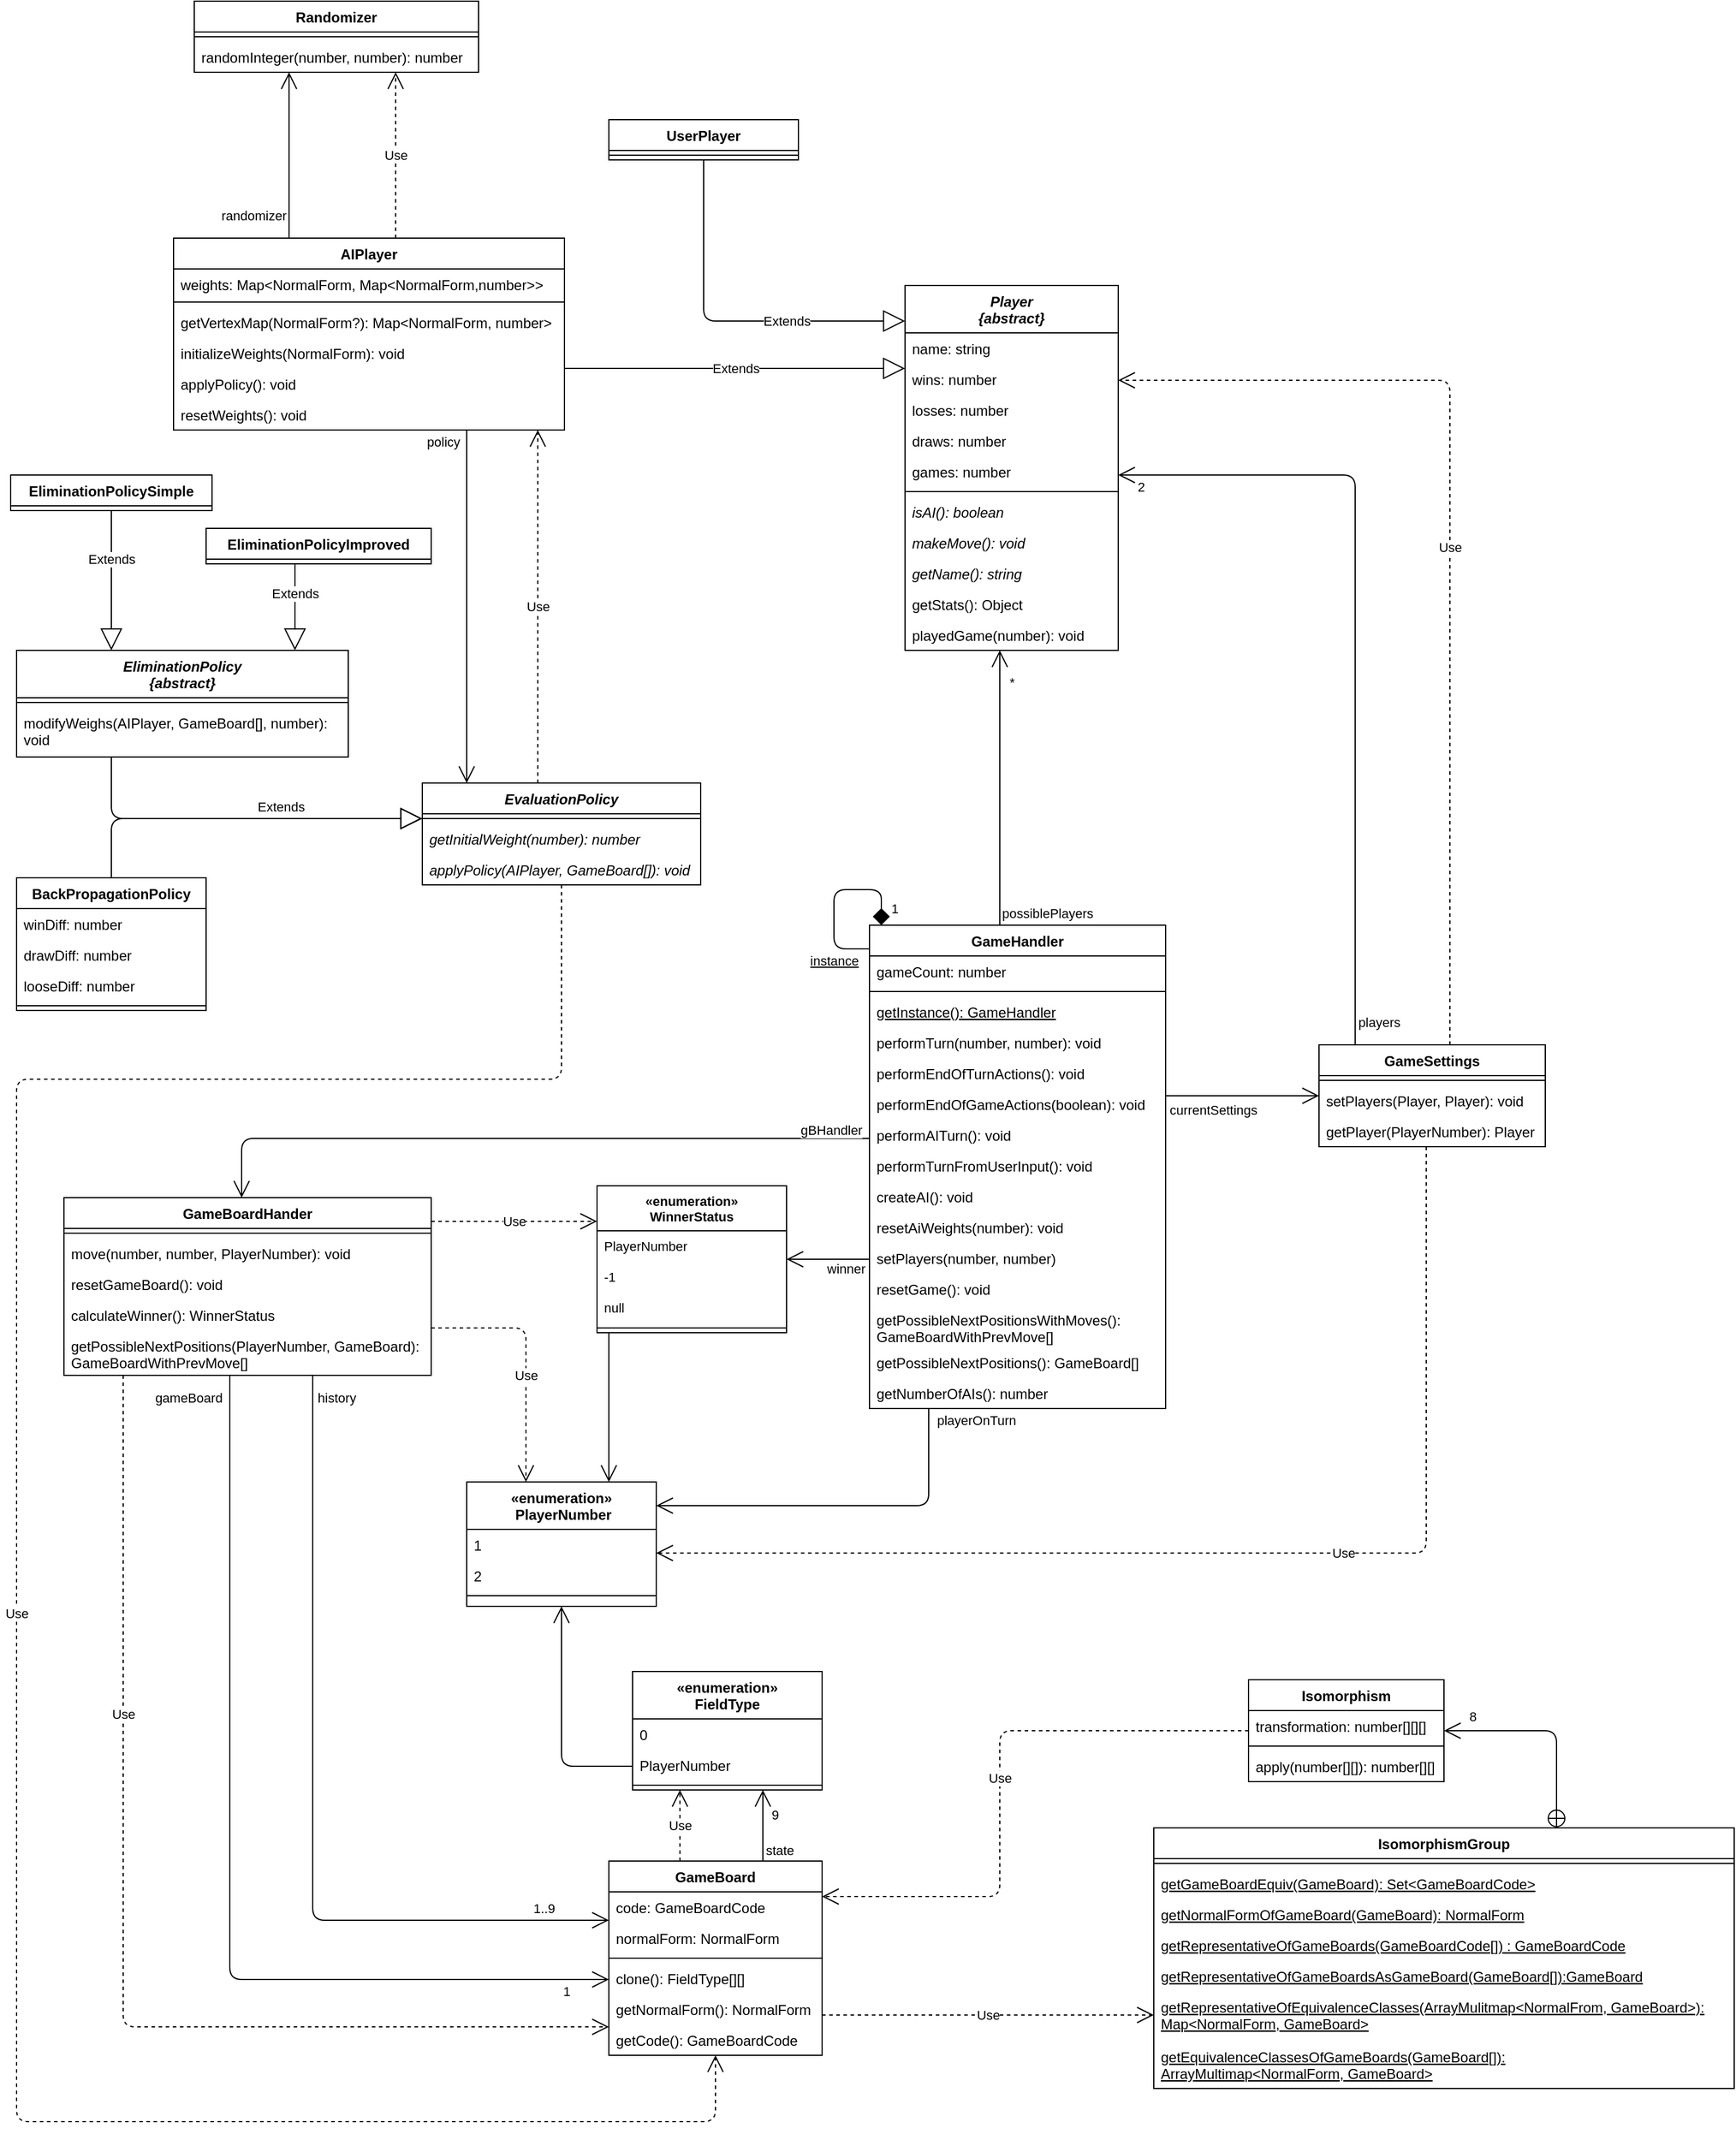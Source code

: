 <mxfile>
    <diagram id="LtpKRm_itNa-HTUQHWI9" name="Page-1">
        <mxGraphModel dx="2879" dy="13" grid="1" gridSize="10" guides="1" tooltips="1" connect="1" arrows="1" fold="1" page="1" pageScale="1" pageWidth="850" pageHeight="1100" math="0" shadow="0">
            <root>
                <mxCell id="0"/>
                <mxCell id="1" parent="0"/>
                <mxCell id="2" value="GameHandler" style="swimlane;fontStyle=1;align=center;verticalAlign=top;childLayout=stackLayout;horizontal=1;startSize=26;horizontalStack=0;resizeParent=1;resizeParentMax=0;resizeLast=0;collapsible=1;marginBottom=0;labelBackgroundColor=default;fillStyle=auto;" parent="1" vertex="1">
                    <mxGeometry x="-110" y="1970" width="250" height="408" as="geometry"/>
                </mxCell>
                <mxCell id="13" value="gameCount: number" style="text;strokeColor=none;fillColor=none;align=left;verticalAlign=top;spacingLeft=4;spacingRight=4;overflow=hidden;rotatable=0;points=[[0,0.5],[1,0.5]];portConstraint=eastwest;" parent="2" vertex="1">
                    <mxGeometry y="26" width="250" height="26" as="geometry"/>
                </mxCell>
                <mxCell id="3" value="" style="line;strokeWidth=1;fillColor=none;align=left;verticalAlign=middle;spacingTop=-1;spacingLeft=3;spacingRight=3;rotatable=0;labelPosition=right;points=[];portConstraint=eastwest;strokeColor=inherit;" parent="2" vertex="1">
                    <mxGeometry y="52" width="250" height="8" as="geometry"/>
                </mxCell>
                <mxCell id="4" value="getInstance(): GameHandler" style="text;strokeColor=none;fillColor=none;align=left;verticalAlign=top;spacingLeft=4;spacingRight=4;overflow=hidden;rotatable=0;points=[[0,0.5],[1,0.5]];portConstraint=eastwest;fontStyle=4" parent="2" vertex="1">
                    <mxGeometry y="60" width="250" height="26" as="geometry"/>
                </mxCell>
                <mxCell id="14" value="performTurn(number, number): void" style="text;strokeColor=none;fillColor=none;align=left;verticalAlign=top;spacingLeft=4;spacingRight=4;overflow=hidden;rotatable=0;points=[[0,0.5],[1,0.5]];portConstraint=eastwest;" parent="2" vertex="1">
                    <mxGeometry y="86" width="250" height="26" as="geometry"/>
                </mxCell>
                <mxCell id="15" value="performEndOfTurnActions(): void" style="text;strokeColor=none;fillColor=none;align=left;verticalAlign=top;spacingLeft=4;spacingRight=4;overflow=hidden;rotatable=0;points=[[0,0.5],[1,0.5]];portConstraint=eastwest;" parent="2" vertex="1">
                    <mxGeometry y="112" width="250" height="26" as="geometry"/>
                </mxCell>
                <mxCell id="16" value="performEndOfGameActions(boolean): void" style="text;strokeColor=none;fillColor=none;align=left;verticalAlign=top;spacingLeft=4;spacingRight=4;overflow=hidden;rotatable=0;points=[[0,0.5],[1,0.5]];portConstraint=eastwest;" parent="2" vertex="1">
                    <mxGeometry y="138" width="250" height="26" as="geometry"/>
                </mxCell>
                <mxCell id="5" value="performAITurn(): void" style="text;strokeColor=none;fillColor=none;align=left;verticalAlign=top;spacingLeft=4;spacingRight=4;overflow=hidden;rotatable=0;points=[[0,0.5],[1,0.5]];portConstraint=eastwest;" parent="2" vertex="1">
                    <mxGeometry y="164" width="250" height="26" as="geometry"/>
                </mxCell>
                <mxCell id="6" value="performTurnFromUserInput(): void" style="text;strokeColor=none;fillColor=none;align=left;verticalAlign=top;spacingLeft=4;spacingRight=4;overflow=hidden;rotatable=0;points=[[0,0.5],[1,0.5]];portConstraint=eastwest;" parent="2" vertex="1">
                    <mxGeometry y="190" width="250" height="26" as="geometry"/>
                </mxCell>
                <mxCell id="8" value="createAI(): void" style="text;strokeColor=none;fillColor=none;align=left;verticalAlign=top;spacingLeft=4;spacingRight=4;overflow=hidden;rotatable=0;points=[[0,0.5],[1,0.5]];portConstraint=eastwest;" parent="2" vertex="1">
                    <mxGeometry y="216" width="250" height="26" as="geometry"/>
                </mxCell>
                <mxCell id="17" value="resetAiWeights(number): void" style="text;strokeColor=none;fillColor=none;align=left;verticalAlign=top;spacingLeft=4;spacingRight=4;overflow=hidden;rotatable=0;points=[[0,0.5],[1,0.5]];portConstraint=eastwest;" parent="2" vertex="1">
                    <mxGeometry y="242" width="250" height="26" as="geometry"/>
                </mxCell>
                <mxCell id="18" value="setPlayers(number, number)" style="text;strokeColor=none;fillColor=none;align=left;verticalAlign=top;spacingLeft=4;spacingRight=4;overflow=hidden;rotatable=0;points=[[0,0.5],[1,0.5]];portConstraint=eastwest;" parent="2" vertex="1">
                    <mxGeometry y="268" width="250" height="26" as="geometry"/>
                </mxCell>
                <mxCell id="7" value="resetGame(): void" style="text;strokeColor=none;fillColor=none;align=left;verticalAlign=top;spacingLeft=4;spacingRight=4;overflow=hidden;rotatable=0;points=[[0,0.5],[1,0.5]];portConstraint=eastwest;" parent="2" vertex="1">
                    <mxGeometry y="294" width="250" height="26" as="geometry"/>
                </mxCell>
                <mxCell id="9" value="getPossibleNextPositionsWithMoves(): &#10;GameBoardWithPrevMove[]" style="text;strokeColor=none;fillColor=none;align=left;verticalAlign=top;spacingLeft=4;spacingRight=4;overflow=hidden;rotatable=0;points=[[0,0.5],[1,0.5]];portConstraint=eastwest;" parent="2" vertex="1">
                    <mxGeometry y="320" width="250" height="36" as="geometry"/>
                </mxCell>
                <mxCell id="10" value="getPossibleNextPositions(): GameBoard[]" style="text;strokeColor=none;fillColor=none;align=left;verticalAlign=top;spacingLeft=4;spacingRight=4;overflow=hidden;rotatable=0;points=[[0,0.5],[1,0.5]];portConstraint=eastwest;" parent="2" vertex="1">
                    <mxGeometry y="356" width="250" height="26" as="geometry"/>
                </mxCell>
                <mxCell id="19" value="getNumberOfAIs(): number" style="text;strokeColor=none;fillColor=none;align=left;verticalAlign=top;spacingLeft=4;spacingRight=4;overflow=hidden;rotatable=0;points=[[0,0.5],[1,0.5]];portConstraint=eastwest;" parent="2" vertex="1">
                    <mxGeometry y="382" width="250" height="26" as="geometry"/>
                </mxCell>
                <mxCell id="11" value="&lt;font style=&quot;font-size: 11px;&quot;&gt;&lt;u&gt;instance&lt;/u&gt;&lt;/font&gt;" style="endArrow=diamond;endFill=1;endSize=12;html=1;fontSize=12;elbow=vertical;edgeStyle=orthogonalEdgeStyle;" parent="1" source="2" target="2" edge="1">
                    <mxGeometry x="-0.6" y="-10" width="160" relative="1" as="geometry">
                        <mxPoint x="390" y="1860" as="sourcePoint"/>
                        <mxPoint x="400" y="1846" as="targetPoint"/>
                        <Array as="points">
                            <mxPoint x="-140" y="1990"/>
                            <mxPoint x="-140" y="1940"/>
                            <mxPoint x="-100" y="1940"/>
                        </Array>
                        <mxPoint x="-10" y="10" as="offset"/>
                    </mxGeometry>
                </mxCell>
                <mxCell id="12" value="1" style="edgeLabel;html=1;align=center;verticalAlign=middle;resizable=0;points=[];fontSize=11;" parent="11" vertex="1" connectable="0">
                    <mxGeometry x="0.497" y="-1" relative="1" as="geometry">
                        <mxPoint x="18" y="15" as="offset"/>
                    </mxGeometry>
                </mxCell>
                <mxCell id="27" value="gBHandler" style="endArrow=open;endFill=0;html=1;edgeStyle=elbowEdgeStyle;align=left;verticalAlign=top;strokeWidth=1;endSize=12;" parent="1" source="2" target="33" edge="1">
                    <mxGeometry x="-0.793" y="-20" relative="1" as="geometry">
                        <mxPoint x="-70" y="2440" as="sourcePoint"/>
                        <mxPoint x="-220" y="2530" as="targetPoint"/>
                        <Array as="points">
                            <mxPoint x="-640" y="2150"/>
                            <mxPoint x="-700" y="2150"/>
                            <mxPoint x="-700" y="2120"/>
                            <mxPoint x="-300" y="2130"/>
                        </Array>
                        <mxPoint as="offset"/>
                    </mxGeometry>
                </mxCell>
                <mxCell id="33" value="GameBoardHander" style="swimlane;fontStyle=1;align=center;verticalAlign=top;childLayout=stackLayout;horizontal=1;startSize=26;horizontalStack=0;resizeParent=1;resizeParentMax=0;resizeLast=0;collapsible=1;marginBottom=0;" parent="1" vertex="1">
                    <mxGeometry x="-790" y="2200" width="310" height="150" as="geometry"/>
                </mxCell>
                <mxCell id="35" value="" style="line;strokeWidth=1;fillColor=none;align=left;verticalAlign=middle;spacingTop=-1;spacingLeft=3;spacingRight=3;rotatable=0;labelPosition=right;points=[];portConstraint=eastwest;strokeColor=inherit;" parent="33" vertex="1">
                    <mxGeometry y="26" width="310" height="8" as="geometry"/>
                </mxCell>
                <mxCell id="34" value="move(number, number, PlayerNumber): void" style="text;strokeColor=none;fillColor=none;align=left;verticalAlign=top;spacingLeft=4;spacingRight=4;overflow=hidden;rotatable=0;points=[[0,0.5],[1,0.5]];portConstraint=eastwest;" parent="33" vertex="1">
                    <mxGeometry y="34" width="310" height="26" as="geometry"/>
                </mxCell>
                <mxCell id="36" value="resetGameBoard(): void" style="text;strokeColor=none;fillColor=none;align=left;verticalAlign=top;spacingLeft=4;spacingRight=4;overflow=hidden;rotatable=0;points=[[0,0.5],[1,0.5]];portConstraint=eastwest;" parent="33" vertex="1">
                    <mxGeometry y="60" width="310" height="26" as="geometry"/>
                </mxCell>
                <mxCell id="37" value="calculateWinner(): WinnerStatus" style="text;strokeColor=none;fillColor=none;align=left;verticalAlign=top;spacingLeft=4;spacingRight=4;overflow=hidden;rotatable=0;points=[[0,0.5],[1,0.5]];portConstraint=eastwest;" parent="33" vertex="1">
                    <mxGeometry y="86" width="310" height="26" as="geometry"/>
                </mxCell>
                <mxCell id="38" value="getPossibleNextPositions(PlayerNumber, GameBoard): &#10;GameBoardWithPrevMove[]" style="text;strokeColor=none;fillColor=none;align=left;verticalAlign=top;spacingLeft=4;spacingRight=4;overflow=hidden;rotatable=0;points=[[0,0.5],[1,0.5]];portConstraint=eastwest;" parent="33" vertex="1">
                    <mxGeometry y="112" width="310" height="38" as="geometry"/>
                </mxCell>
                <mxCell id="48" value="" style="endArrow=open;endFill=1;endSize=12;html=1;strokeWidth=1;edgeStyle=orthogonalEdgeStyle;" parent="1" source="33" target="55" edge="1">
                    <mxGeometry width="160" relative="1" as="geometry">
                        <mxPoint x="-420" y="2440" as="sourcePoint"/>
                        <mxPoint x="-250" y="2550" as="targetPoint"/>
                        <Array as="points">
                            <mxPoint x="-580" y="2810"/>
                        </Array>
                    </mxGeometry>
                </mxCell>
                <mxCell id="50" value="history" style="edgeLabel;html=1;align=center;verticalAlign=middle;resizable=0;points=[];" parent="48" vertex="1" connectable="0">
                    <mxGeometry x="-0.611" y="4" relative="1" as="geometry">
                        <mxPoint x="16" y="-119" as="offset"/>
                    </mxGeometry>
                </mxCell>
                <mxCell id="51" value="1..9" style="edgeLabel;html=1;align=center;verticalAlign=middle;resizable=0;points=[];" parent="48" vertex="1" connectable="0">
                    <mxGeometry x="0.547" y="1" relative="1" as="geometry">
                        <mxPoint x="106" y="-9" as="offset"/>
                    </mxGeometry>
                </mxCell>
                <mxCell id="49" value="" style="endArrow=open;endFill=1;endSize=12;html=1;strokeWidth=1;edgeStyle=orthogonalEdgeStyle;" parent="1" source="33" target="55" edge="1">
                    <mxGeometry width="160" relative="1" as="geometry">
                        <mxPoint x="-420" y="2440" as="sourcePoint"/>
                        <mxPoint x="-250" y="2597" as="targetPoint"/>
                        <Array as="points">
                            <mxPoint x="-650" y="2860"/>
                        </Array>
                    </mxGeometry>
                </mxCell>
                <mxCell id="52" value="gameBoard" style="edgeLabel;html=1;align=center;verticalAlign=middle;resizable=0;points=[];" parent="49" vertex="1" connectable="0">
                    <mxGeometry x="-0.838" relative="1" as="geometry">
                        <mxPoint x="-35" y="-48" as="offset"/>
                    </mxGeometry>
                </mxCell>
                <mxCell id="53" value="1" style="edgeLabel;html=1;align=center;verticalAlign=middle;resizable=0;points=[];" parent="49" vertex="1" connectable="0">
                    <mxGeometry x="0.704" y="2" relative="1" as="geometry">
                        <mxPoint x="87" y="12" as="offset"/>
                    </mxGeometry>
                </mxCell>
                <mxCell id="54" value="Use" style="endArrow=open;endSize=12;dashed=1;html=1;strokeWidth=1;edgeStyle=orthogonalEdgeStyle;" parent="1" source="33" target="55" edge="1">
                    <mxGeometry x="-0.404" width="160" relative="1" as="geometry">
                        <mxPoint x="-420" y="2440" as="sourcePoint"/>
                        <mxPoint x="-250" y="2650" as="targetPoint"/>
                        <Array as="points">
                            <mxPoint x="-740" y="2900"/>
                        </Array>
                        <mxPoint as="offset"/>
                    </mxGeometry>
                </mxCell>
                <mxCell id="55" value="GameBoard" style="swimlane;fontStyle=1;align=center;verticalAlign=top;childLayout=stackLayout;horizontal=1;startSize=26;horizontalStack=0;resizeParent=1;resizeParentMax=0;resizeLast=0;collapsible=1;marginBottom=0;" parent="1" vertex="1">
                    <mxGeometry x="-330" y="2760" width="180" height="164" as="geometry"/>
                </mxCell>
                <mxCell id="56" value="code: GameBoardCode" style="text;strokeColor=none;fillColor=none;align=left;verticalAlign=top;spacingLeft=4;spacingRight=4;overflow=hidden;rotatable=0;points=[[0,0.5],[1,0.5]];portConstraint=eastwest;" parent="55" vertex="1">
                    <mxGeometry y="26" width="180" height="26" as="geometry"/>
                </mxCell>
                <mxCell id="59" value="normalForm: NormalForm" style="text;strokeColor=none;fillColor=none;align=left;verticalAlign=top;spacingLeft=4;spacingRight=4;overflow=hidden;rotatable=0;points=[[0,0.5],[1,0.5]];portConstraint=eastwest;" parent="55" vertex="1">
                    <mxGeometry y="52" width="180" height="26" as="geometry"/>
                </mxCell>
                <mxCell id="57" value="" style="line;strokeWidth=1;fillColor=none;align=left;verticalAlign=middle;spacingTop=-1;spacingLeft=3;spacingRight=3;rotatable=0;labelPosition=right;points=[];portConstraint=eastwest;strokeColor=inherit;" parent="55" vertex="1">
                    <mxGeometry y="78" width="180" height="8" as="geometry"/>
                </mxCell>
                <mxCell id="58" value="clone(): FieldType[][]" style="text;strokeColor=none;fillColor=none;align=left;verticalAlign=top;spacingLeft=4;spacingRight=4;overflow=hidden;rotatable=0;points=[[0,0.5],[1,0.5]];portConstraint=eastwest;" parent="55" vertex="1">
                    <mxGeometry y="86" width="180" height="26" as="geometry"/>
                </mxCell>
                <mxCell id="60" value="getNormalForm(): NormalForm" style="text;strokeColor=none;fillColor=none;align=left;verticalAlign=top;spacingLeft=4;spacingRight=4;overflow=hidden;rotatable=0;points=[[0,0.5],[1,0.5]];portConstraint=eastwest;" parent="55" vertex="1">
                    <mxGeometry y="112" width="180" height="26" as="geometry"/>
                </mxCell>
                <mxCell id="61" value="getCode(): GameBoardCode" style="text;strokeColor=none;fillColor=none;align=left;verticalAlign=top;spacingLeft=4;spacingRight=4;overflow=hidden;rotatable=0;points=[[0,0.5],[1,0.5]];portConstraint=eastwest;" parent="55" vertex="1">
                    <mxGeometry y="138" width="180" height="26" as="geometry"/>
                </mxCell>
                <mxCell id="62" value="«enumeration»&#10;FieldType" style="swimlane;fontStyle=1;align=center;verticalAlign=top;childLayout=stackLayout;horizontal=1;startSize=40;horizontalStack=0;resizeParent=1;resizeParentMax=0;resizeLast=0;collapsible=1;marginBottom=0;rounded=0;" vertex="1" parent="1">
                    <mxGeometry x="-310" y="2600" width="160" height="100" as="geometry"/>
                </mxCell>
                <mxCell id="63" value="0" style="text;strokeColor=none;fillColor=none;align=left;verticalAlign=top;spacingLeft=4;spacingRight=4;overflow=hidden;rotatable=0;points=[[0,0.5],[1,0.5]];portConstraint=eastwest;rounded=0;" vertex="1" parent="62">
                    <mxGeometry y="40" width="160" height="26" as="geometry"/>
                </mxCell>
                <mxCell id="64" value="PlayerNumber" style="text;strokeColor=none;fillColor=none;align=left;verticalAlign=top;spacingLeft=4;spacingRight=4;overflow=hidden;rotatable=0;points=[[0,0.5],[1,0.5]];portConstraint=eastwest;rounded=0;" vertex="1" parent="62">
                    <mxGeometry y="66" width="160" height="26" as="geometry"/>
                </mxCell>
                <mxCell id="65" value="" style="line;strokeWidth=1;fillColor=none;align=left;verticalAlign=middle;spacingTop=-1;spacingLeft=3;spacingRight=3;rotatable=0;labelPosition=right;points=[];portConstraint=eastwest;strokeColor=inherit;rounded=0;" vertex="1" parent="62">
                    <mxGeometry y="92" width="160" height="8" as="geometry"/>
                </mxCell>
                <mxCell id="66" value="" style="endArrow=open;endFill=1;endSize=12;html=1;edgeStyle=orthogonalEdgeStyle;" edge="1" parent="1" source="55" target="62">
                    <mxGeometry width="160" relative="1" as="geometry">
                        <mxPoint x="130" y="2510" as="sourcePoint"/>
                        <mxPoint x="290" y="2510" as="targetPoint"/>
                        <Array as="points">
                            <mxPoint x="-200" y="2730"/>
                            <mxPoint x="-200" y="2730"/>
                        </Array>
                    </mxGeometry>
                </mxCell>
                <mxCell id="67" value="state" style="edgeLabel;html=1;align=center;verticalAlign=middle;resizable=0;points=[];" vertex="1" connectable="0" parent="66">
                    <mxGeometry x="-0.762" y="4" relative="1" as="geometry">
                        <mxPoint x="18" y="-2" as="offset"/>
                    </mxGeometry>
                </mxCell>
                <mxCell id="68" value="9" style="edgeLabel;html=1;align=center;verticalAlign=middle;resizable=0;points=[];" vertex="1" connectable="0" parent="66">
                    <mxGeometry x="0.588" y="2" relative="1" as="geometry">
                        <mxPoint x="12" y="8" as="offset"/>
                    </mxGeometry>
                </mxCell>
                <mxCell id="69" value="Use" style="endArrow=open;endSize=12;dashed=1;html=1;edgeStyle=orthogonalEdgeStyle;" edge="1" parent="1" source="55" target="62">
                    <mxGeometry width="160" relative="1" as="geometry">
                        <mxPoint x="10" y="2540" as="sourcePoint"/>
                        <mxPoint x="170" y="2540" as="targetPoint"/>
                        <Array as="points">
                            <mxPoint x="-270" y="2730"/>
                            <mxPoint x="-270" y="2730"/>
                        </Array>
                    </mxGeometry>
                </mxCell>
                <mxCell id="70" value="«enumeration»&#10; PlayerNumber" style="swimlane;fontStyle=1;align=center;verticalAlign=top;childLayout=stackLayout;horizontal=1;startSize=40;horizontalStack=0;resizeParent=1;resizeLast=0;collapsible=1;marginBottom=0;rounded=0;shadow=0;strokeWidth=1;" vertex="1" parent="1">
                    <mxGeometry x="-450" y="2440" width="160" height="105" as="geometry">
                        <mxRectangle x="120" y="360" width="160" height="26" as="alternateBounds"/>
                    </mxGeometry>
                </mxCell>
                <mxCell id="71" value="1" style="text;align=left;verticalAlign=top;spacingLeft=4;spacingRight=4;overflow=hidden;rotatable=0;points=[[0,0.5],[1,0.5]];portConstraint=eastwest;rounded=0;" vertex="1" parent="70">
                    <mxGeometry y="40" width="160" height="26" as="geometry"/>
                </mxCell>
                <mxCell id="72" value="2" style="text;align=left;verticalAlign=top;spacingLeft=4;spacingRight=4;overflow=hidden;rotatable=0;points=[[0,0.5],[1,0.5]];portConstraint=eastwest;rounded=0;shadow=0;html=0;" vertex="1" parent="70">
                    <mxGeometry y="66" width="160" height="26" as="geometry"/>
                </mxCell>
                <mxCell id="73" value="" style="line;html=1;strokeWidth=1;align=left;verticalAlign=middle;spacingTop=-1;spacingLeft=3;spacingRight=3;rotatable=0;labelPosition=right;points=[];portConstraint=eastwest;rounded=0;" vertex="1" parent="70">
                    <mxGeometry y="92" width="160" height="8" as="geometry"/>
                </mxCell>
                <mxCell id="74" value="" style="endArrow=open;endFill=1;endSize=12;html=1;edgeStyle=orthogonalEdgeStyle;" edge="1" parent="1" source="62" target="70">
                    <mxGeometry width="160" relative="1" as="geometry">
                        <mxPoint x="-60" y="2550" as="sourcePoint"/>
                        <mxPoint x="100" y="2550" as="targetPoint"/>
                        <Array as="points">
                            <mxPoint x="-370" y="2680"/>
                        </Array>
                    </mxGeometry>
                </mxCell>
                <mxCell id="75" value="«enumeration»&#10;WinnerStatus" style="swimlane;fontStyle=1;align=center;verticalAlign=top;childLayout=stackLayout;horizontal=1;startSize=38;horizontalStack=0;resizeParent=1;resizeParentMax=0;resizeLast=0;collapsible=1;marginBottom=0;fontFamily=Helvetica;fontSize=11;fontColor=default;rounded=0;" vertex="1" parent="1">
                    <mxGeometry x="-340" y="2190" width="160" height="124" as="geometry"/>
                </mxCell>
                <mxCell id="76" value="PlayerNumber" style="text;strokeColor=none;fillColor=none;align=left;verticalAlign=top;spacingLeft=4;spacingRight=4;overflow=hidden;rotatable=0;points=[[0,0.5],[1,0.5]];portConstraint=eastwest;fontFamily=Helvetica;fontSize=11;fontColor=default;rounded=0;" vertex="1" parent="75">
                    <mxGeometry y="38" width="160" height="26" as="geometry"/>
                </mxCell>
                <mxCell id="77" value="-1" style="text;strokeColor=none;fillColor=none;align=left;verticalAlign=top;spacingLeft=4;spacingRight=4;overflow=hidden;rotatable=0;points=[[0,0.5],[1,0.5]];portConstraint=eastwest;fontFamily=Helvetica;fontSize=11;fontColor=default;rounded=0;" vertex="1" parent="75">
                    <mxGeometry y="64" width="160" height="26" as="geometry"/>
                </mxCell>
                <mxCell id="78" value="null" style="text;strokeColor=none;fillColor=none;align=left;verticalAlign=top;spacingLeft=4;spacingRight=4;overflow=hidden;rotatable=0;points=[[0,0.5],[1,0.5]];portConstraint=eastwest;fontFamily=Helvetica;fontSize=11;fontColor=default;rounded=0;" vertex="1" parent="75">
                    <mxGeometry y="90" width="160" height="26" as="geometry"/>
                </mxCell>
                <mxCell id="79" value="" style="line;strokeWidth=1;fillColor=none;align=left;verticalAlign=middle;spacingTop=-1;spacingLeft=3;spacingRight=3;rotatable=0;labelPosition=right;points=[];portConstraint=eastwest;strokeColor=inherit;fontFamily=Helvetica;fontSize=11;fontColor=default;rounded=0;" vertex="1" parent="75">
                    <mxGeometry y="116" width="160" height="8" as="geometry"/>
                </mxCell>
                <mxCell id="80" value="" style="endArrow=open;endFill=1;endSize=12;html=1;edgeStyle=orthogonalEdgeStyle;" edge="1" parent="1" source="75" target="70">
                    <mxGeometry width="160" relative="1" as="geometry">
                        <mxPoint x="-140" y="2560" as="sourcePoint"/>
                        <mxPoint x="20" y="2560" as="targetPoint"/>
                        <Array as="points">
                            <mxPoint x="-330" y="2360"/>
                            <mxPoint x="-330" y="2360"/>
                        </Array>
                    </mxGeometry>
                </mxCell>
                <mxCell id="81" value="" style="endArrow=open;endFill=1;endSize=12;html=1;edgeStyle=orthogonalEdgeStyle;" edge="1" parent="1" source="2" target="75">
                    <mxGeometry width="160" relative="1" as="geometry">
                        <mxPoint x="310" y="2160" as="sourcePoint"/>
                        <mxPoint x="10" y="2350" as="targetPoint"/>
                        <Array as="points">
                            <mxPoint x="-140" y="2252"/>
                            <mxPoint x="-140" y="2252"/>
                        </Array>
                    </mxGeometry>
                </mxCell>
                <mxCell id="82" value="winner" style="edgeLabel;html=1;align=center;verticalAlign=middle;resizable=0;points=[];" vertex="1" connectable="0" parent="81">
                    <mxGeometry x="-0.683" relative="1" as="geometry">
                        <mxPoint x="-9" y="8" as="offset"/>
                    </mxGeometry>
                </mxCell>
                <mxCell id="83" value="Use" style="endArrow=open;endSize=12;dashed=1;html=1;edgeStyle=orthogonalEdgeStyle;" edge="1" parent="1" source="33" target="75">
                    <mxGeometry width="160" relative="1" as="geometry">
                        <mxPoint x="-270" y="2440" as="sourcePoint"/>
                        <mxPoint x="-110" y="2440" as="targetPoint"/>
                        <Array as="points">
                            <mxPoint x="-460" y="2220"/>
                            <mxPoint x="-460" y="2220"/>
                        </Array>
                    </mxGeometry>
                </mxCell>
                <mxCell id="84" value="Use" style="endArrow=open;endSize=12;dashed=1;html=1;edgeStyle=orthogonalEdgeStyle;" edge="1" parent="1" source="33" target="70">
                    <mxGeometry x="0.143" width="160" relative="1" as="geometry">
                        <mxPoint x="-130" y="2450" as="sourcePoint"/>
                        <mxPoint x="30" y="2450" as="targetPoint"/>
                        <Array as="points">
                            <mxPoint x="-400" y="2310"/>
                        </Array>
                        <mxPoint as="offset"/>
                    </mxGeometry>
                </mxCell>
                <mxCell id="85" value="" style="endArrow=open;endFill=1;endSize=12;html=1;edgeStyle=orthogonalEdgeStyle;" edge="1" parent="1" source="2" target="70">
                    <mxGeometry width="160" relative="1" as="geometry">
                        <mxPoint x="200" y="2180" as="sourcePoint"/>
                        <mxPoint x="220" y="2430" as="targetPoint"/>
                        <Array as="points">
                            <mxPoint x="-60" y="2460"/>
                        </Array>
                    </mxGeometry>
                </mxCell>
                <mxCell id="86" value="playerOnTurn" style="edgeLabel;html=1;align=center;verticalAlign=middle;resizable=0;points=[];" vertex="1" connectable="0" parent="85">
                    <mxGeometry x="-0.906" y="-3" relative="1" as="geometry">
                        <mxPoint x="43" y="-5" as="offset"/>
                    </mxGeometry>
                </mxCell>
                <mxCell id="87" value="IsomorphismGroup" style="swimlane;fontStyle=1;align=center;verticalAlign=top;childLayout=stackLayout;horizontal=1;startSize=26;horizontalStack=0;resizeParent=1;resizeParentMax=0;resizeLast=0;collapsible=1;marginBottom=0;rounded=0;" vertex="1" parent="1">
                    <mxGeometry x="130" y="2732" width="490" height="220" as="geometry"/>
                </mxCell>
                <mxCell id="88" value="" style="line;strokeWidth=1;fillColor=none;align=left;verticalAlign=middle;spacingTop=-1;spacingLeft=3;spacingRight=3;rotatable=0;labelPosition=right;points=[];portConstraint=eastwest;strokeColor=inherit;rounded=0;" vertex="1" parent="87">
                    <mxGeometry y="26" width="490" height="8" as="geometry"/>
                </mxCell>
                <mxCell id="89" value="getGameBoardEquiv(GameBoard): Set&lt;GameBoardCode&gt;" style="text;strokeColor=none;fillColor=none;align=left;verticalAlign=top;spacingLeft=4;spacingRight=4;overflow=hidden;rotatable=0;points=[[0,0.5],[1,0.5]];portConstraint=eastwest;rounded=0;fontStyle=4" vertex="1" parent="87">
                    <mxGeometry y="34" width="490" height="26" as="geometry"/>
                </mxCell>
                <mxCell id="90" value="getNormalFormOfGameBoard(GameBoard): NormalForm" style="text;strokeColor=none;fillColor=none;align=left;verticalAlign=top;spacingLeft=4;spacingRight=4;overflow=hidden;rotatable=0;points=[[0,0.5],[1,0.5]];portConstraint=eastwest;fontStyle=4" vertex="1" parent="87">
                    <mxGeometry y="60" width="490" height="26" as="geometry"/>
                </mxCell>
                <mxCell id="91" value="getRepresentativeOfGameBoards(GameBoardCode[]) : GameBoardCode" style="text;strokeColor=none;fillColor=none;align=left;verticalAlign=top;spacingLeft=4;spacingRight=4;overflow=hidden;rotatable=0;points=[[0,0.5],[1,0.5]];portConstraint=eastwest;fontStyle=4" vertex="1" parent="87">
                    <mxGeometry y="86" width="490" height="26" as="geometry"/>
                </mxCell>
                <mxCell id="100" value="getRepresentativeOfGameBoardsAsGameBoard(GameBoard[]):GameBoard" style="text;strokeColor=none;fillColor=none;align=left;verticalAlign=top;spacingLeft=4;spacingRight=4;overflow=hidden;rotatable=0;points=[[0,0.5],[1,0.5]];portConstraint=eastwest;fontStyle=4" vertex="1" parent="87">
                    <mxGeometry y="112" width="490" height="26" as="geometry"/>
                </mxCell>
                <mxCell id="101" value="getRepresentativeOfEquivalenceClasses(ArrayMulitmap&lt;NormalFrom, GameBoard&gt;):&#10;Map&lt;NormalForm, GameBoard&gt;" style="text;strokeColor=none;fillColor=none;align=left;verticalAlign=top;spacingLeft=4;spacingRight=4;overflow=hidden;rotatable=0;points=[[0,0.5],[1,0.5]];portConstraint=eastwest;fontStyle=4" vertex="1" parent="87">
                    <mxGeometry y="138" width="490" height="42" as="geometry"/>
                </mxCell>
                <mxCell id="102" value="getEquivalenceClassesOfGameBoards(GameBoard[]):&#10;ArrayMultimap&lt;NormalForm, GameBoard&gt;" style="text;strokeColor=none;fillColor=none;align=left;verticalAlign=top;spacingLeft=4;spacingRight=4;overflow=hidden;rotatable=0;points=[[0,0.5],[1,0.5]];portConstraint=eastwest;fontStyle=4" vertex="1" parent="87">
                    <mxGeometry y="180" width="490" height="40" as="geometry"/>
                </mxCell>
                <mxCell id="92" value="Isomorphism" style="swimlane;fontStyle=1;align=center;verticalAlign=top;childLayout=stackLayout;horizontal=1;startSize=26;horizontalStack=0;resizeParent=1;resizeParentMax=0;resizeLast=0;collapsible=1;marginBottom=0;rounded=0;" vertex="1" parent="1">
                    <mxGeometry x="210" y="2607" width="165" height="86" as="geometry"/>
                </mxCell>
                <mxCell id="93" value="transformation: number[][][]" style="text;strokeColor=none;fillColor=none;align=left;verticalAlign=top;spacingLeft=4;spacingRight=4;overflow=hidden;rotatable=0;points=[[0,0.5],[1,0.5]];portConstraint=eastwest;rounded=0;" vertex="1" parent="92">
                    <mxGeometry y="26" width="165" height="26" as="geometry"/>
                </mxCell>
                <mxCell id="94" value="" style="line;strokeWidth=1;fillColor=none;align=left;verticalAlign=middle;spacingTop=-1;spacingLeft=3;spacingRight=3;rotatable=0;labelPosition=right;points=[];portConstraint=eastwest;strokeColor=inherit;rounded=0;" vertex="1" parent="92">
                    <mxGeometry y="52" width="165" height="8" as="geometry"/>
                </mxCell>
                <mxCell id="95" value="apply(number[][]): number[][]" style="text;strokeColor=none;fillColor=none;align=left;verticalAlign=top;spacingLeft=4;spacingRight=4;overflow=hidden;rotatable=0;points=[[0,0.5],[1,0.5]];portConstraint=eastwest;rounded=0;" vertex="1" parent="92">
                    <mxGeometry y="60" width="165" height="26" as="geometry"/>
                </mxCell>
                <mxCell id="96" value="" style="endArrow=open;startArrow=circlePlus;endFill=0;startFill=0;endSize=12;html=1;edgeStyle=elbowEdgeStyle;" edge="1" parent="1" source="87" target="92">
                    <mxGeometry width="160" relative="1" as="geometry">
                        <mxPoint x="205" y="2556" as="sourcePoint"/>
                        <mxPoint x="120" y="2556" as="targetPoint"/>
                        <Array as="points">
                            <mxPoint x="470" y="2650"/>
                        </Array>
                    </mxGeometry>
                </mxCell>
                <mxCell id="97" value="8" style="edgeLabel;html=1;align=center;verticalAlign=middle;resizable=0;points=[];" connectable="0" vertex="1" parent="96">
                    <mxGeometry x="0.61" y="-1" relative="1" as="geometry">
                        <mxPoint x="-11" y="-11" as="offset"/>
                    </mxGeometry>
                </mxCell>
                <mxCell id="98" value="Use" style="endArrow=open;endSize=12;dashed=1;html=1;edgeStyle=orthogonalEdgeStyle;" edge="1" parent="1" source="55" target="87">
                    <mxGeometry width="160" relative="1" as="geometry">
                        <mxPoint x="120" y="2600" as="sourcePoint"/>
                        <mxPoint x="280" y="2600" as="targetPoint"/>
                        <Array as="points">
                            <mxPoint x="-10" y="2890"/>
                            <mxPoint x="-10" y="2890"/>
                        </Array>
                    </mxGeometry>
                </mxCell>
                <mxCell id="99" value="Use" style="endArrow=open;endSize=12;dashed=1;html=1;edgeStyle=orthogonalEdgeStyle;" edge="1" parent="1" source="92" target="55">
                    <mxGeometry width="160" relative="1" as="geometry">
                        <mxPoint x="20" y="2600" as="sourcePoint"/>
                        <mxPoint x="180" y="2600" as="targetPoint"/>
                        <Array as="points">
                            <mxPoint x="320" y="2650"/>
                            <mxPoint y="2650"/>
                            <mxPoint y="2790"/>
                        </Array>
                    </mxGeometry>
                </mxCell>
                <mxCell id="103" value="GameSettings" style="swimlane;fontStyle=1;align=center;verticalAlign=top;childLayout=stackLayout;horizontal=1;startSize=26;horizontalStack=0;resizeParent=1;resizeParentMax=0;resizeLast=0;collapsible=1;marginBottom=0;" vertex="1" parent="1">
                    <mxGeometry x="269.5" y="2071" width="191" height="86" as="geometry">
                        <mxRectangle x="272.5" y="2450" width="120" height="30" as="alternateBounds"/>
                    </mxGeometry>
                </mxCell>
                <mxCell id="108" value="" style="line;strokeWidth=1;fillColor=none;align=left;verticalAlign=middle;spacingTop=-1;spacingLeft=3;spacingRight=3;rotatable=0;labelPosition=right;points=[];portConstraint=eastwest;strokeColor=inherit;" vertex="1" parent="103">
                    <mxGeometry y="26" width="191" height="8" as="geometry"/>
                </mxCell>
                <mxCell id="110" value="setPlayers(Player, Player): void" style="text;strokeColor=none;fillColor=none;align=left;verticalAlign=top;spacingLeft=4;spacingRight=4;overflow=hidden;rotatable=0;points=[[0,0.5],[1,0.5]];portConstraint=eastwest;" vertex="1" parent="103">
                    <mxGeometry y="34" width="191" height="26" as="geometry"/>
                </mxCell>
                <mxCell id="109" value="getPlayer(PlayerNumber): Player" style="text;strokeColor=none;fillColor=none;align=left;verticalAlign=top;spacingLeft=4;spacingRight=4;overflow=hidden;rotatable=0;points=[[0,0.5],[1,0.5]];portConstraint=eastwest;" vertex="1" parent="103">
                    <mxGeometry y="60" width="191" height="26" as="geometry"/>
                </mxCell>
                <mxCell id="111" value="" style="endArrow=open;endFill=1;endSize=12;html=1;edgeStyle=orthogonalEdgeStyle;" edge="1" parent="1" source="2" target="103">
                    <mxGeometry width="160" relative="1" as="geometry">
                        <mxPoint x="160" y="2190" as="sourcePoint"/>
                        <mxPoint x="320" y="2190" as="targetPoint"/>
                        <Array as="points">
                            <mxPoint x="170" y="2114"/>
                            <mxPoint x="170" y="2114"/>
                        </Array>
                    </mxGeometry>
                </mxCell>
                <mxCell id="112" value="currentSettings" style="edgeLabel;html=1;align=center;verticalAlign=middle;resizable=0;points=[];" vertex="1" connectable="0" parent="111">
                    <mxGeometry x="-0.679" y="-1" relative="1" as="geometry">
                        <mxPoint x="19" y="11" as="offset"/>
                    </mxGeometry>
                </mxCell>
                <mxCell id="114" value="Player&#10;{abstract}" style="swimlane;fontStyle=3;align=center;verticalAlign=top;childLayout=stackLayout;horizontal=1;startSize=40;horizontalStack=0;resizeParent=1;resizeParentMax=0;resizeLast=0;collapsible=1;marginBottom=0;" vertex="1" parent="1">
                    <mxGeometry x="-80" y="1430" width="180" height="308" as="geometry"/>
                </mxCell>
                <mxCell id="135" value="name: string" style="text;strokeColor=none;fillColor=none;align=left;verticalAlign=top;spacingLeft=4;spacingRight=4;overflow=hidden;rotatable=0;points=[[0,0.5],[1,0.5]];portConstraint=eastwest;" vertex="1" parent="114">
                    <mxGeometry y="40" width="180" height="26" as="geometry"/>
                </mxCell>
                <mxCell id="124" value="wins: number" style="text;strokeColor=none;fillColor=none;align=left;verticalAlign=top;spacingLeft=4;spacingRight=4;overflow=hidden;rotatable=0;points=[[0,0.5],[1,0.5]];portConstraint=eastwest;" vertex="1" parent="114">
                    <mxGeometry y="66" width="180" height="26" as="geometry"/>
                </mxCell>
                <mxCell id="125" value="losses: number" style="text;strokeColor=none;fillColor=none;align=left;verticalAlign=top;spacingLeft=4;spacingRight=4;overflow=hidden;rotatable=0;points=[[0,0.5],[1,0.5]];portConstraint=eastwest;" vertex="1" parent="114">
                    <mxGeometry y="92" width="180" height="26" as="geometry"/>
                </mxCell>
                <mxCell id="126" value="draws: number" style="text;strokeColor=none;fillColor=none;align=left;verticalAlign=top;spacingLeft=4;spacingRight=4;overflow=hidden;rotatable=0;points=[[0,0.5],[1,0.5]];portConstraint=eastwest;" vertex="1" parent="114">
                    <mxGeometry y="118" width="180" height="26" as="geometry"/>
                </mxCell>
                <mxCell id="127" value="games: number" style="text;strokeColor=none;fillColor=none;align=left;verticalAlign=top;spacingLeft=4;spacingRight=4;overflow=hidden;rotatable=0;points=[[0,0.5],[1,0.5]];portConstraint=eastwest;" vertex="1" parent="114">
                    <mxGeometry y="144" width="180" height="26" as="geometry"/>
                </mxCell>
                <mxCell id="115" value="" style="line;strokeWidth=1;fillColor=none;align=left;verticalAlign=middle;spacingTop=-1;spacingLeft=3;spacingRight=3;rotatable=0;labelPosition=right;points=[];portConstraint=eastwest;strokeColor=inherit;" vertex="1" parent="114">
                    <mxGeometry y="170" width="180" height="8" as="geometry"/>
                </mxCell>
                <mxCell id="116" value="isAI(): boolean" style="text;strokeColor=none;fillColor=none;align=left;verticalAlign=top;spacingLeft=4;spacingRight=4;overflow=hidden;rotatable=0;points=[[0,0.5],[1,0.5]];portConstraint=eastwest;fontStyle=2" vertex="1" parent="114">
                    <mxGeometry y="178" width="180" height="26" as="geometry"/>
                </mxCell>
                <mxCell id="117" value="makeMove(): void" style="text;strokeColor=none;fillColor=none;align=left;verticalAlign=top;spacingLeft=4;spacingRight=4;overflow=hidden;rotatable=0;points=[[0,0.5],[1,0.5]];portConstraint=eastwest;fontStyle=2" vertex="1" parent="114">
                    <mxGeometry y="204" width="180" height="26" as="geometry"/>
                </mxCell>
                <mxCell id="123" value="getName(): string" style="text;strokeColor=none;fillColor=none;align=left;verticalAlign=top;spacingLeft=4;spacingRight=4;overflow=hidden;rotatable=0;points=[[0,0.5],[1,0.5]];portConstraint=eastwest;fontStyle=2" vertex="1" parent="114">
                    <mxGeometry y="230" width="180" height="26" as="geometry"/>
                </mxCell>
                <mxCell id="128" value="getStats(): Object" style="text;strokeColor=none;fillColor=none;align=left;verticalAlign=top;spacingLeft=4;spacingRight=4;overflow=hidden;rotatable=0;points=[[0,0.5],[1,0.5]];portConstraint=eastwest;" vertex="1" parent="114">
                    <mxGeometry y="256" width="180" height="26" as="geometry"/>
                </mxCell>
                <mxCell id="129" value="playedGame(number): void" style="text;strokeColor=none;fillColor=none;align=left;verticalAlign=top;spacingLeft=4;spacingRight=4;overflow=hidden;rotatable=0;points=[[0,0.5],[1,0.5]];portConstraint=eastwest;" vertex="1" parent="114">
                    <mxGeometry y="282" width="180" height="26" as="geometry"/>
                </mxCell>
                <mxCell id="118" value="" style="endArrow=open;endFill=1;endSize=12;html=1;edgeStyle=orthogonalEdgeStyle;" edge="1" parent="1" source="103" target="114">
                    <mxGeometry width="160" relative="1" as="geometry">
                        <mxPoint x="260" y="1990" as="sourcePoint"/>
                        <mxPoint x="420" y="1990" as="targetPoint"/>
                        <Array as="points">
                            <mxPoint x="300" y="1590"/>
                        </Array>
                    </mxGeometry>
                </mxCell>
                <mxCell id="119" value="2" style="edgeLabel;html=1;align=center;verticalAlign=middle;resizable=0;points=[];" vertex="1" connectable="0" parent="118">
                    <mxGeometry x="0.929" y="1" relative="1" as="geometry">
                        <mxPoint x="-5" y="9" as="offset"/>
                    </mxGeometry>
                </mxCell>
                <mxCell id="120" value="players" style="edgeLabel;html=1;align=center;verticalAlign=middle;resizable=0;points=[];" vertex="1" connectable="0" parent="118">
                    <mxGeometry x="-0.939" y="1" relative="1" as="geometry">
                        <mxPoint x="21" y="2" as="offset"/>
                    </mxGeometry>
                </mxCell>
                <mxCell id="121" value="Use" style="endArrow=open;endSize=12;dashed=1;html=1;edgeStyle=orthogonalEdgeStyle;" edge="1" parent="1" source="103" target="114">
                    <mxGeometry width="160" relative="1" as="geometry">
                        <mxPoint x="50" y="2110" as="sourcePoint"/>
                        <mxPoint x="230" y="1770" as="targetPoint"/>
                        <Array as="points">
                            <mxPoint x="380" y="1510"/>
                        </Array>
                    </mxGeometry>
                </mxCell>
                <mxCell id="122" value="Use" style="endArrow=open;endSize=12;dashed=1;html=1;edgeStyle=orthogonalEdgeStyle;" edge="1" parent="1" source="103" target="70">
                    <mxGeometry x="-0.168" width="160" relative="1" as="geometry">
                        <mxPoint x="-70" y="2320" as="sourcePoint"/>
                        <mxPoint x="90" y="2320" as="targetPoint"/>
                        <Array as="points">
                            <mxPoint x="360" y="2500"/>
                        </Array>
                        <mxPoint as="offset"/>
                    </mxGeometry>
                </mxCell>
                <mxCell id="130" value="UserPlayer" style="swimlane;fontStyle=1;align=center;verticalAlign=top;childLayout=stackLayout;horizontal=1;startSize=26;horizontalStack=0;resizeParent=1;resizeParentMax=0;resizeLast=0;collapsible=1;marginBottom=0;labelBackgroundColor=none;fillStyle=auto;" vertex="1" parent="1">
                    <mxGeometry x="-330" y="1290" width="160" height="34" as="geometry"/>
                </mxCell>
                <mxCell id="131" value="" style="line;strokeWidth=1;fillColor=none;align=left;verticalAlign=middle;spacingTop=-1;spacingLeft=3;spacingRight=3;rotatable=0;labelPosition=right;points=[];portConstraint=eastwest;strokeColor=inherit;labelBackgroundColor=#FF3333;fillStyle=auto;" vertex="1" parent="130">
                    <mxGeometry y="26" width="160" height="8" as="geometry"/>
                </mxCell>
                <mxCell id="136" value="AIPlayer" style="swimlane;fontStyle=1;align=center;verticalAlign=top;childLayout=stackLayout;horizontal=1;startSize=26;horizontalStack=0;resizeParent=1;resizeParentMax=0;resizeLast=0;collapsible=1;marginBottom=0;" vertex="1" parent="1">
                    <mxGeometry x="-697.5" y="1390" width="330" height="162" as="geometry"/>
                </mxCell>
                <mxCell id="137" value="weights: Map&lt;NormalForm, Map&lt;NormalForm,number&gt;&gt;" style="text;strokeColor=none;fillColor=none;align=left;verticalAlign=top;spacingLeft=4;spacingRight=4;overflow=hidden;rotatable=0;points=[[0,0.5],[1,0.5]];portConstraint=eastwest;" vertex="1" parent="136">
                    <mxGeometry y="26" width="330" height="24" as="geometry"/>
                </mxCell>
                <mxCell id="138" value="" style="line;strokeWidth=1;fillColor=none;align=left;verticalAlign=middle;spacingTop=-1;spacingLeft=3;spacingRight=3;rotatable=0;labelPosition=right;points=[];portConstraint=eastwest;strokeColor=inherit;" vertex="1" parent="136">
                    <mxGeometry y="50" width="330" height="8" as="geometry"/>
                </mxCell>
                <mxCell id="144" value="getVertexMap(NormalForm?): Map&lt;NormalForm, number&gt;" style="text;strokeColor=none;fillColor=none;align=left;verticalAlign=top;spacingLeft=4;spacingRight=4;overflow=hidden;rotatable=0;points=[[0,0.5],[1,0.5]];portConstraint=eastwest;" vertex="1" parent="136">
                    <mxGeometry y="58" width="330" height="26" as="geometry"/>
                </mxCell>
                <mxCell id="140" value="initializeWeights(NormalForm): void" style="text;strokeColor=none;fillColor=none;align=left;verticalAlign=top;spacingLeft=4;spacingRight=4;overflow=hidden;rotatable=0;points=[[0,0.5],[1,0.5]];portConstraint=eastwest;" vertex="1" parent="136">
                    <mxGeometry y="84" width="330" height="26" as="geometry"/>
                </mxCell>
                <mxCell id="141" value="applyPolicy(): void" style="text;strokeColor=none;fillColor=none;align=left;verticalAlign=top;spacingLeft=4;spacingRight=4;overflow=hidden;rotatable=0;points=[[0,0.5],[1,0.5]];portConstraint=eastwest;" vertex="1" parent="136">
                    <mxGeometry y="110" width="330" height="26" as="geometry"/>
                </mxCell>
                <mxCell id="139" value="resetWeights(): void" style="text;strokeColor=none;fillColor=none;align=left;verticalAlign=top;spacingLeft=4;spacingRight=4;overflow=hidden;rotatable=0;points=[[0,0.5],[1,0.5]];portConstraint=eastwest;" vertex="1" parent="136">
                    <mxGeometry y="136" width="330" height="26" as="geometry"/>
                </mxCell>
                <mxCell id="145" value="Randomizer" style="swimlane;fontStyle=1;align=center;verticalAlign=top;childLayout=stackLayout;horizontal=1;startSize=26;horizontalStack=0;resizeParent=1;resizeParentMax=0;resizeLast=0;collapsible=1;marginBottom=0;" vertex="1" parent="1">
                    <mxGeometry x="-680" y="1190" width="240" height="60" as="geometry"/>
                </mxCell>
                <mxCell id="146" value="" style="line;strokeWidth=1;fillColor=none;align=left;verticalAlign=middle;spacingTop=-1;spacingLeft=3;spacingRight=3;rotatable=0;labelPosition=right;points=[];portConstraint=eastwest;strokeColor=inherit;" vertex="1" parent="145">
                    <mxGeometry y="26" width="240" height="8" as="geometry"/>
                </mxCell>
                <mxCell id="147" value="randomInteger(number, number): number" style="text;strokeColor=none;fillColor=none;align=left;verticalAlign=top;spacingLeft=4;spacingRight=4;overflow=hidden;rotatable=0;points=[[0,0.5],[1,0.5]];portConstraint=eastwest;" vertex="1" parent="145">
                    <mxGeometry y="34" width="240" height="26" as="geometry"/>
                </mxCell>
                <mxCell id="148" value="" style="endArrow=open;endFill=1;endSize=12;html=1;edgeStyle=orthogonalEdgeStyle;" edge="1" parent="1" target="145" source="136">
                    <mxGeometry width="160" relative="1" as="geometry">
                        <mxPoint x="-582.5" y="1470" as="sourcePoint"/>
                        <mxPoint x="-412.5" y="1400" as="targetPoint"/>
                        <Array as="points">
                            <mxPoint x="-600" y="1320"/>
                            <mxPoint x="-600" y="1320"/>
                        </Array>
                    </mxGeometry>
                </mxCell>
                <mxCell id="149" value="randomizer" style="edgeLabel;html=1;align=center;verticalAlign=middle;resizable=0;points=[];" vertex="1" connectable="0" parent="148">
                    <mxGeometry x="-0.688" relative="1" as="geometry">
                        <mxPoint x="-30" y="3" as="offset"/>
                    </mxGeometry>
                </mxCell>
                <mxCell id="150" value="Use" style="endArrow=open;endSize=12;dashed=1;html=1;edgeStyle=orthogonalEdgeStyle;" edge="1" parent="1" target="145" source="136">
                    <mxGeometry width="160" relative="1" as="geometry">
                        <mxPoint x="-522.5" y="1470" as="sourcePoint"/>
                        <mxPoint x="-332.5" y="1350" as="targetPoint"/>
                        <Array as="points">
                            <mxPoint x="-510" y="1300"/>
                            <mxPoint x="-510" y="1300"/>
                        </Array>
                    </mxGeometry>
                </mxCell>
                <mxCell id="151" value="EvaluationPolicy" style="swimlane;fontStyle=3;align=center;verticalAlign=top;childLayout=stackLayout;horizontal=1;startSize=26;horizontalStack=0;resizeParent=1;resizeParentMax=0;resizeLast=0;collapsible=1;marginBottom=0;" vertex="1" parent="1">
                    <mxGeometry x="-487.5" y="1850" width="235" height="86" as="geometry"/>
                </mxCell>
                <mxCell id="152" value="" style="line;strokeWidth=1;fillColor=none;align=left;verticalAlign=middle;spacingTop=-1;spacingLeft=3;spacingRight=3;rotatable=0;labelPosition=right;points=[];portConstraint=eastwest;strokeColor=inherit;" vertex="1" parent="151">
                    <mxGeometry y="26" width="235" height="8" as="geometry"/>
                </mxCell>
                <mxCell id="153" value="getInitialWeight(number): number" style="text;strokeColor=none;fillColor=none;align=left;verticalAlign=top;spacingLeft=4;spacingRight=4;overflow=hidden;rotatable=0;points=[[0,0.5],[1,0.5]];portConstraint=eastwest;fontStyle=2" vertex="1" parent="151">
                    <mxGeometry y="34" width="235" height="26" as="geometry"/>
                </mxCell>
                <mxCell id="154" value="applyPolicy(AIPlayer, GameBoard[]): void" style="text;strokeColor=none;fillColor=none;align=left;verticalAlign=top;spacingLeft=4;spacingRight=4;overflow=hidden;rotatable=0;points=[[0,0.5],[1,0.5]];portConstraint=eastwest;fontStyle=2" vertex="1" parent="151">
                    <mxGeometry y="60" width="235" height="26" as="geometry"/>
                </mxCell>
                <mxCell id="155" value="EliminationPolicy&#10;{abstract}" style="swimlane;fontStyle=3;align=center;verticalAlign=top;childLayout=stackLayout;horizontal=1;startSize=40;horizontalStack=0;resizeParent=1;resizeParentMax=0;resizeLast=0;collapsible=1;marginBottom=0;" vertex="1" parent="1">
                    <mxGeometry x="-830" y="1738" width="280" height="90" as="geometry"/>
                </mxCell>
                <mxCell id="156" value="" style="line;strokeWidth=1;fillColor=none;align=left;verticalAlign=middle;spacingTop=-1;spacingLeft=3;spacingRight=3;rotatable=0;labelPosition=right;points=[];portConstraint=eastwest;strokeColor=inherit;" vertex="1" parent="155">
                    <mxGeometry y="40" width="280" height="8" as="geometry"/>
                </mxCell>
                <mxCell id="174" value="modifyWeighs(AIPlayer, GameBoard[], number):&#10;void" style="text;strokeColor=none;fillColor=none;align=left;verticalAlign=top;spacingLeft=4;spacingRight=4;overflow=hidden;rotatable=0;points=[[0,0.5],[1,0.5]];portConstraint=eastwest;" vertex="1" parent="155">
                    <mxGeometry y="48" width="280" height="42" as="geometry"/>
                </mxCell>
                <mxCell id="157" value="BackPropagationPolicy" style="swimlane;fontStyle=1;align=center;verticalAlign=top;childLayout=stackLayout;horizontal=1;startSize=26;horizontalStack=0;resizeParent=1;resizeParentMax=0;resizeLast=0;collapsible=1;marginBottom=0;" vertex="1" parent="1">
                    <mxGeometry x="-830" y="1930" width="160" height="112" as="geometry"/>
                </mxCell>
                <mxCell id="158" value="winDiff: number" style="text;strokeColor=none;fillColor=none;align=left;verticalAlign=top;spacingLeft=4;spacingRight=4;overflow=hidden;rotatable=0;points=[[0,0.5],[1,0.5]];portConstraint=eastwest;" vertex="1" parent="157">
                    <mxGeometry y="26" width="160" height="26" as="geometry"/>
                </mxCell>
                <mxCell id="159" value="drawDiff: number" style="text;strokeColor=none;fillColor=none;align=left;verticalAlign=top;spacingLeft=4;spacingRight=4;overflow=hidden;rotatable=0;points=[[0,0.5],[1,0.5]];portConstraint=eastwest;" vertex="1" parent="157">
                    <mxGeometry y="52" width="160" height="26" as="geometry"/>
                </mxCell>
                <mxCell id="160" value="looseDiff: number" style="text;strokeColor=none;fillColor=none;align=left;verticalAlign=top;spacingLeft=4;spacingRight=4;overflow=hidden;rotatable=0;points=[[0,0.5],[1,0.5]];portConstraint=eastwest;" vertex="1" parent="157">
                    <mxGeometry y="78" width="160" height="26" as="geometry"/>
                </mxCell>
                <mxCell id="161" value="" style="line;strokeWidth=1;fillColor=none;align=left;verticalAlign=middle;spacingTop=-1;spacingLeft=3;spacingRight=3;rotatable=0;labelPosition=right;points=[];portConstraint=eastwest;strokeColor=inherit;" vertex="1" parent="157">
                    <mxGeometry y="104" width="160" height="8" as="geometry"/>
                </mxCell>
                <mxCell id="162" value="Extends" style="endArrow=block;endSize=16;endFill=0;html=1;edgeStyle=orthogonalEdgeStyle;elbow=vertical;" edge="1" parent="1" source="155" target="151">
                    <mxGeometry x="0.238" y="10" width="160" relative="1" as="geometry">
                        <mxPoint x="-390" y="2160" as="sourcePoint"/>
                        <mxPoint x="-430" y="2290" as="targetPoint"/>
                        <Array as="points">
                            <mxPoint x="-750" y="1880"/>
                        </Array>
                        <mxPoint as="offset"/>
                    </mxGeometry>
                </mxCell>
                <mxCell id="163" value="" style="endArrow=block;endSize=16;endFill=0;html=1;edgeStyle=orthogonalEdgeStyle;elbow=vertical;" edge="1" parent="1" source="157" target="151">
                    <mxGeometry x="-0.257" y="-20" width="160" relative="1" as="geometry">
                        <mxPoint x="-360" y="2152.153" as="sourcePoint"/>
                        <mxPoint x="-490" y="2160.525" as="targetPoint"/>
                        <Array as="points">
                            <mxPoint x="-750" y="1880"/>
                        </Array>
                        <mxPoint as="offset"/>
                    </mxGeometry>
                </mxCell>
                <mxCell id="164" value="Use" style="endArrow=open;endSize=12;dashed=1;html=1;edgeStyle=orthogonalEdgeStyle;" edge="1" parent="1" source="151" target="136">
                    <mxGeometry width="160" relative="1" as="geometry">
                        <mxPoint x="-445" y="2280" as="sourcePoint"/>
                        <mxPoint x="-510" y="2248" as="targetPoint"/>
                        <Array as="points">
                            <mxPoint x="-390" y="1710"/>
                            <mxPoint x="-390" y="1710"/>
                        </Array>
                    </mxGeometry>
                </mxCell>
                <mxCell id="165" value="" style="endArrow=open;endFill=1;endSize=12;html=1;edgeStyle=orthogonalEdgeStyle;" edge="1" parent="1" target="151" source="136">
                    <mxGeometry width="160" relative="1" as="geometry">
                        <mxPoint x="-580" y="2248" as="sourcePoint"/>
                        <mxPoint x="-180" y="2200" as="targetPoint"/>
                        <Array as="points">
                            <mxPoint x="-450" y="1720"/>
                            <mxPoint x="-450" y="1720"/>
                        </Array>
                    </mxGeometry>
                </mxCell>
                <mxCell id="166" value="policy" style="edgeLabel;html=1;align=center;verticalAlign=middle;resizable=0;points=[];" vertex="1" connectable="0" parent="165">
                    <mxGeometry x="-0.631" y="3" relative="1" as="geometry">
                        <mxPoint x="-23" y="-45" as="offset"/>
                    </mxGeometry>
                </mxCell>
                <mxCell id="167" value="EliminationPolicySimple" style="swimlane;fontStyle=1;childLayout=stackLayout;horizontal=1;startSize=26;fillColor=none;horizontalStack=0;resizeParent=1;resizeParentMax=0;resizeLast=0;collapsible=1;marginBottom=0;" vertex="1" parent="1">
                    <mxGeometry x="-835" y="1590" width="170" height="30" as="geometry"/>
                </mxCell>
                <mxCell id="171" value="Extends" style="endArrow=block;endSize=16;endFill=0;html=1;edgeStyle=orthogonalEdgeStyle;" edge="1" parent="1" source="130" target="114">
                    <mxGeometry x="0.346" width="160" relative="1" as="geometry">
                        <mxPoint x="-320" y="1560" as="sourcePoint"/>
                        <mxPoint x="-160" y="1560" as="targetPoint"/>
                        <Array as="points">
                            <mxPoint x="-250" y="1460"/>
                        </Array>
                        <mxPoint as="offset"/>
                    </mxGeometry>
                </mxCell>
                <mxCell id="172" value="Extends" style="endArrow=block;endSize=16;endFill=0;html=1;edgeStyle=orthogonalEdgeStyle;" edge="1" parent="1" source="136" target="114">
                    <mxGeometry width="160" relative="1" as="geometry">
                        <mxPoint x="-330" y="1530" as="sourcePoint"/>
                        <mxPoint x="-170" y="1530" as="targetPoint"/>
                        <Array as="points">
                            <mxPoint x="-330" y="1500"/>
                            <mxPoint x="-330" y="1500"/>
                        </Array>
                    </mxGeometry>
                </mxCell>
                <mxCell id="173" value="Extends" style="endArrow=block;endSize=16;endFill=0;html=1;edgeStyle=orthogonalEdgeStyle;" edge="1" parent="1" source="167" target="155">
                    <mxGeometry x="-0.304" width="160" relative="1" as="geometry">
                        <mxPoint x="-800" y="1740" as="sourcePoint"/>
                        <mxPoint x="-640" y="1740" as="targetPoint"/>
                        <Array as="points">
                            <mxPoint x="-750" y="1710"/>
                            <mxPoint x="-750" y="1710"/>
                        </Array>
                        <mxPoint as="offset"/>
                    </mxGeometry>
                </mxCell>
                <mxCell id="175" value="EliminationPolicyImproved" style="swimlane;fontStyle=1;childLayout=stackLayout;horizontal=1;startSize=26;fillColor=none;horizontalStack=0;resizeParent=1;resizeParentMax=0;resizeLast=0;collapsible=1;marginBottom=0;" vertex="1" parent="1">
                    <mxGeometry x="-670" y="1635" width="190" height="30" as="geometry"/>
                </mxCell>
                <mxCell id="179" value="Extends" style="endArrow=block;endSize=16;endFill=0;html=1;edgeStyle=orthogonalEdgeStyle;" edge="1" parent="1" source="175" target="155">
                    <mxGeometry x="-0.315" width="160" relative="1" as="geometry">
                        <mxPoint x="-690" y="1760" as="sourcePoint"/>
                        <mxPoint x="-530" y="1760" as="targetPoint"/>
                        <Array as="points">
                            <mxPoint x="-595" y="1720"/>
                            <mxPoint x="-595" y="1720"/>
                        </Array>
                        <mxPoint as="offset"/>
                    </mxGeometry>
                </mxCell>
                <mxCell id="180" value="Use" style="endArrow=open;endSize=12;dashed=1;html=1;edgeStyle=orthogonalEdgeStyle;" edge="1" parent="1" source="151" target="55">
                    <mxGeometry width="160" relative="1" as="geometry">
                        <mxPoint x="-360" y="2210" as="sourcePoint"/>
                        <mxPoint x="-800" y="2620" as="targetPoint"/>
                        <Array as="points">
                            <mxPoint x="-370" y="2100"/>
                            <mxPoint x="-830" y="2100"/>
                            <mxPoint x="-830" y="2980"/>
                            <mxPoint x="-240" y="2980"/>
                        </Array>
                    </mxGeometry>
                </mxCell>
                <mxCell id="181" value="" style="endArrow=open;endFill=1;endSize=12;html=1;edgeStyle=orthogonalEdgeStyle;" edge="1" parent="1" source="2" target="114">
                    <mxGeometry width="160" relative="1" as="geometry">
                        <mxPoint x="-110" y="1910" as="sourcePoint"/>
                        <mxPoint x="50" y="1910" as="targetPoint"/>
                        <Array as="points">
                            <mxPoint y="1850"/>
                            <mxPoint y="1850"/>
                        </Array>
                    </mxGeometry>
                </mxCell>
                <mxCell id="182" value="*" style="edgeLabel;html=1;align=center;verticalAlign=middle;resizable=0;points=[];" vertex="1" connectable="0" parent="181">
                    <mxGeometry x="0.766" y="-2" relative="1" as="geometry">
                        <mxPoint x="8" as="offset"/>
                    </mxGeometry>
                </mxCell>
                <mxCell id="183" value="possiblePlayers" style="edgeLabel;html=1;align=center;verticalAlign=middle;resizable=0;points=[];" vertex="1" connectable="0" parent="181">
                    <mxGeometry x="-0.826" y="-1" relative="1" as="geometry">
                        <mxPoint x="39" y="10" as="offset"/>
                    </mxGeometry>
                </mxCell>
            </root>
        </mxGraphModel>
    </diagram>
</mxfile>